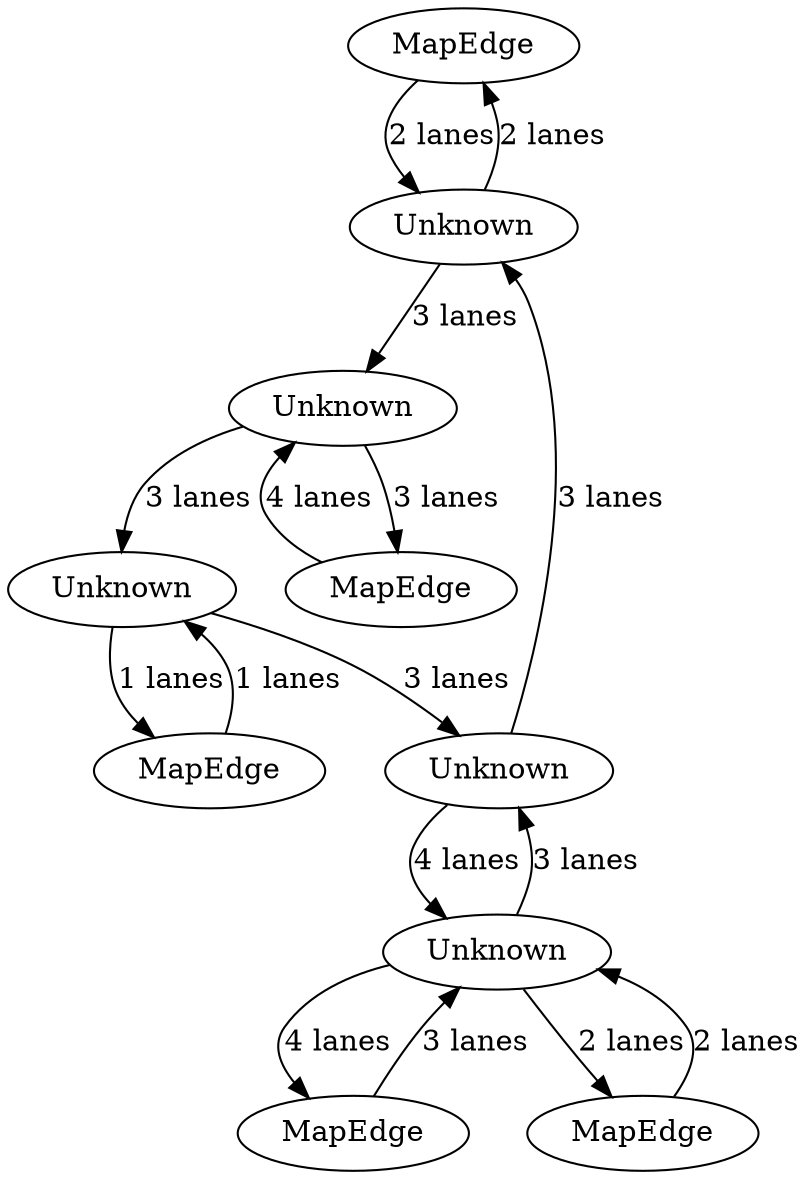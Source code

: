 digraph {
    0 [ label = "MapEdge" ]
    1 [ label = "Unknown" ]
    2 [ label = "Unknown" ]
    3 [ label = "Unknown" ]
    4 [ label = "Unknown" ]
    5 [ label = "MapEdge" ]
    6 [ label = "MapEdge" ]
    7 [ label = "Unknown" ]
    8 [ label = "MapEdge" ]
    9 [ label = "MapEdge" ]
    2 -> 9 [ label = "2 lanes" ]
    9 -> 2 [ label = "2 lanes" ]
    4 -> 6 [ label = "3 lanes" ]
    6 -> 4 [ label = "4 lanes" ]
    5 -> 2 [ label = "3 lanes" ]
    2 -> 5 [ label = "4 lanes" ]
    7 -> 8 [ label = "1 lanes" ]
    8 -> 7 [ label = "1 lanes" ]
    1 -> 4 [ label = "3 lanes" ]
    3 -> 1 [ label = "3 lanes" ]
    4 -> 7 [ label = "3 lanes" ]
    7 -> 3 [ label = "3 lanes" ]
    2 -> 3 [ label = "3 lanes" ]
    3 -> 2 [ label = "4 lanes" ]
    0 -> 1 [ label = "2 lanes" ]
    1 -> 0 [ label = "2 lanes" ]
}

